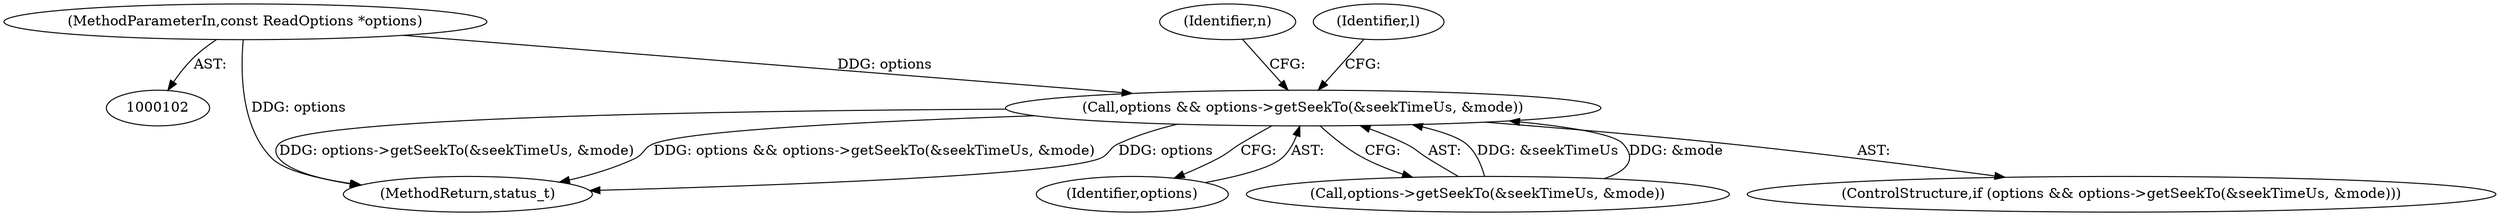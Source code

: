 digraph "1_Android_36b04932bb93cc3269279282686b439a17a89920@pointer" {
"1000104" [label="(MethodParameterIn,const ReadOptions *options)"];
"1000113" [label="(Call,options && options->getSeekTo(&seekTimeUs, &mode))"];
"1000301" [label="(MethodReturn,status_t)"];
"1000114" [label="(Identifier,options)"];
"1000191" [label="(Identifier,n)"];
"1000113" [label="(Call,options && options->getSeekTo(&seekTimeUs, &mode))"];
"1000104" [label="(MethodParameterIn,const ReadOptions *options)"];
"1000122" [label="(Identifier,l)"];
"1000115" [label="(Call,options->getSeekTo(&seekTimeUs, &mode))"];
"1000112" [label="(ControlStructure,if (options && options->getSeekTo(&seekTimeUs, &mode)))"];
"1000104" -> "1000102"  [label="AST: "];
"1000104" -> "1000301"  [label="DDG: options"];
"1000104" -> "1000113"  [label="DDG: options"];
"1000113" -> "1000112"  [label="AST: "];
"1000113" -> "1000114"  [label="CFG: "];
"1000113" -> "1000115"  [label="CFG: "];
"1000114" -> "1000113"  [label="AST: "];
"1000115" -> "1000113"  [label="AST: "];
"1000122" -> "1000113"  [label="CFG: "];
"1000191" -> "1000113"  [label="CFG: "];
"1000113" -> "1000301"  [label="DDG: options"];
"1000113" -> "1000301"  [label="DDG: options->getSeekTo(&seekTimeUs, &mode)"];
"1000113" -> "1000301"  [label="DDG: options && options->getSeekTo(&seekTimeUs, &mode)"];
"1000115" -> "1000113"  [label="DDG: &seekTimeUs"];
"1000115" -> "1000113"  [label="DDG: &mode"];
}
